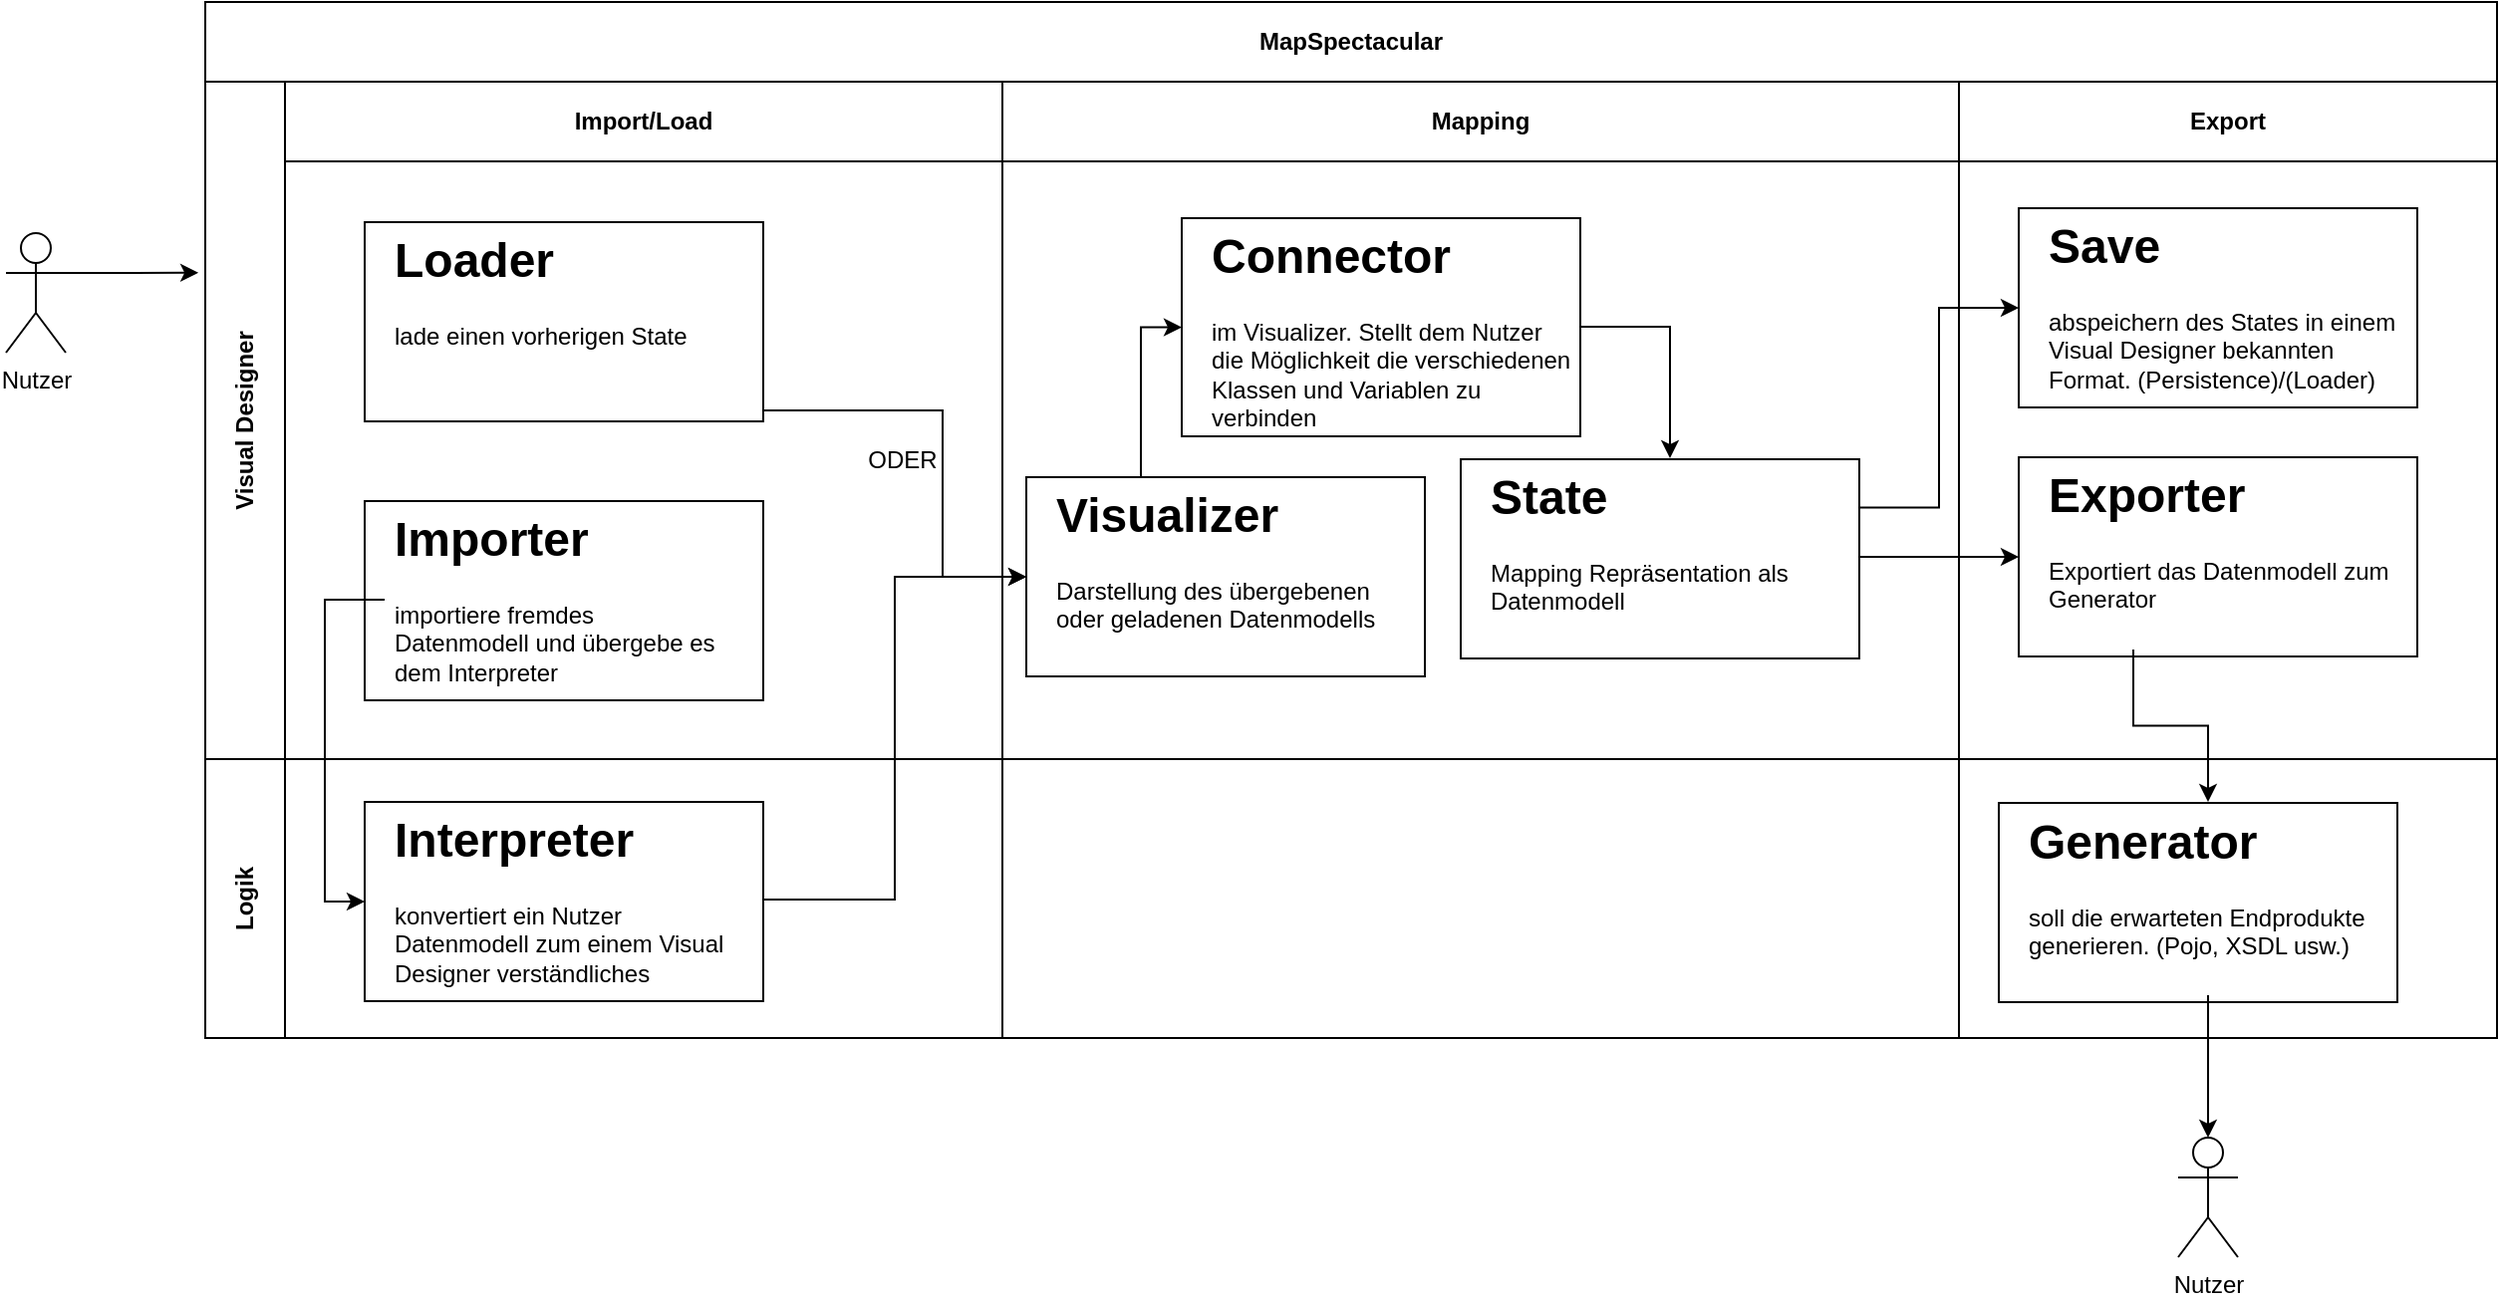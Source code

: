 <mxfile version="13.5.5" type="github">
  <diagram id="kgpKYQtTHZ0yAKxKKP6v" name="Page-1">
    <mxGraphModel dx="3102" dy="1082" grid="1" gridSize="10" guides="1" tooltips="1" connect="1" arrows="1" fold="1" page="1" pageScale="1" pageWidth="1100" pageHeight="850" math="0" shadow="0">
      <root>
        <mxCell id="0" />
        <mxCell id="1" parent="0" />
        <mxCell id="3nuBFxr9cyL0pnOWT2aG-1" value="MapSpectacular" style="shape=table;childLayout=tableLayout;rowLines=0;columnLines=0;startSize=40;html=1;whiteSpace=wrap;collapsible=0;recursiveResize=0;expand=0;fontStyle=1" parent="1" vertex="1">
          <mxGeometry x="-520" y="160" width="1150" height="520" as="geometry" />
        </mxCell>
        <mxCell id="3nuBFxr9cyL0pnOWT2aG-3" value="Visual Designer" style="swimlane;horizontal=0;points=[[0,0.5],[1,0.5]];portConstraint=eastwest;startSize=40;html=1;whiteSpace=wrap;collapsible=0;recursiveResize=0;expand=0;" parent="3nuBFxr9cyL0pnOWT2aG-1" vertex="1">
          <mxGeometry y="40" width="1150" height="340" as="geometry" />
        </mxCell>
        <mxCell id="3nuBFxr9cyL0pnOWT2aG-4" value="Import/Load" style="swimlane;connectable=0;startSize=40;html=1;whiteSpace=wrap;collapsible=0;recursiveResize=0;expand=0;" parent="3nuBFxr9cyL0pnOWT2aG-3" vertex="1">
          <mxGeometry x="40" width="360" height="340" as="geometry" />
        </mxCell>
        <mxCell id="3-C-TOEogMpMSnslZLVv-11" value="" style="rounded=0;whiteSpace=wrap;html=1;" vertex="1" parent="3nuBFxr9cyL0pnOWT2aG-4">
          <mxGeometry x="40" y="210.5" width="200" height="100" as="geometry" />
        </mxCell>
        <mxCell id="3-C-TOEogMpMSnslZLVv-13" value="" style="rounded=0;whiteSpace=wrap;html=1;" vertex="1" parent="3nuBFxr9cyL0pnOWT2aG-4">
          <mxGeometry x="40" y="70.5" width="200" height="100" as="geometry" />
        </mxCell>
        <mxCell id="3-C-TOEogMpMSnslZLVv-18" style="edgeStyle=orthogonalEdgeStyle;rounded=0;orthogonalLoop=1;jettySize=auto;html=1;exitX=0.5;exitY=1;exitDx=0;exitDy=0;" edge="1" parent="3nuBFxr9cyL0pnOWT2aG-4">
          <mxGeometry relative="1" as="geometry">
            <mxPoint x="140" y="50" as="sourcePoint" />
            <mxPoint x="140" y="50" as="targetPoint" />
          </mxGeometry>
        </mxCell>
        <mxCell id="3-C-TOEogMpMSnslZLVv-12" value="&lt;h1&gt;Importer&lt;/h1&gt;&lt;p&gt;importiere fremdes Datenmodell&amp;nbsp;&lt;span&gt;und übergebe es dem Interpreter&lt;/span&gt;&lt;/p&gt;" style="text;html=1;strokeColor=none;fillColor=none;spacing=5;spacingTop=-20;whiteSpace=wrap;overflow=hidden;rounded=0;" vertex="1" parent="3nuBFxr9cyL0pnOWT2aG-4">
          <mxGeometry x="50" y="210" width="190" height="100" as="geometry" />
        </mxCell>
        <mxCell id="3-C-TOEogMpMSnslZLVv-24" value="ODER" style="text;html=1;strokeColor=none;fillColor=none;align=center;verticalAlign=middle;whiteSpace=wrap;rounded=0;" vertex="1" parent="3nuBFxr9cyL0pnOWT2aG-4">
          <mxGeometry x="290" y="180" width="40" height="20" as="geometry" />
        </mxCell>
        <mxCell id="3-C-TOEogMpMSnslZLVv-14" value="&lt;h1&gt;Loader&lt;/h1&gt;&lt;p&gt;lade einen vorherigen State&lt;/p&gt;" style="text;html=1;strokeColor=none;fillColor=none;spacing=5;spacingTop=-20;whiteSpace=wrap;overflow=hidden;rounded=0;" vertex="1" parent="3nuBFxr9cyL0pnOWT2aG-4">
          <mxGeometry x="50" y="70" width="190" height="90" as="geometry" />
        </mxCell>
        <mxCell id="3nuBFxr9cyL0pnOWT2aG-8" value="Mapping" style="swimlane;connectable=0;startSize=40;html=1;whiteSpace=wrap;collapsible=0;recursiveResize=0;expand=0;" parent="3nuBFxr9cyL0pnOWT2aG-3" vertex="1">
          <mxGeometry x="400" width="480" height="340" as="geometry" />
        </mxCell>
        <mxCell id="3-C-TOEogMpMSnslZLVv-19" value="" style="rounded=0;whiteSpace=wrap;html=1;" vertex="1" parent="3nuBFxr9cyL0pnOWT2aG-8">
          <mxGeometry x="12" y="198.5" width="200" height="100" as="geometry" />
        </mxCell>
        <mxCell id="3-C-TOEogMpMSnslZLVv-31" style="edgeStyle=orthogonalEdgeStyle;rounded=0;orthogonalLoop=1;jettySize=auto;html=1;exitX=0.25;exitY=0;exitDx=0;exitDy=0;entryX=0;entryY=0.5;entryDx=0;entryDy=0;" edge="1" parent="3nuBFxr9cyL0pnOWT2aG-8" source="3-C-TOEogMpMSnslZLVv-20" target="3-C-TOEogMpMSnslZLVv-29">
          <mxGeometry relative="1" as="geometry" />
        </mxCell>
        <mxCell id="3-C-TOEogMpMSnslZLVv-20" value="&lt;h1&gt;Visualizer&lt;/h1&gt;&lt;p&gt;Darstellung des übergebenen oder geladenen Datenmodells&lt;/p&gt;" style="text;html=1;strokeColor=none;fillColor=none;spacing=5;spacingTop=-20;whiteSpace=wrap;overflow=hidden;rounded=0;" vertex="1" parent="3nuBFxr9cyL0pnOWT2aG-8">
          <mxGeometry x="22" y="198" width="190" height="90" as="geometry" />
        </mxCell>
        <mxCell id="3-C-TOEogMpMSnslZLVv-29" value="" style="rounded=0;whiteSpace=wrap;html=1;" vertex="1" parent="3nuBFxr9cyL0pnOWT2aG-8">
          <mxGeometry x="90" y="68.5" width="200" height="109.5" as="geometry" />
        </mxCell>
        <mxCell id="3-C-TOEogMpMSnslZLVv-34" style="edgeStyle=orthogonalEdgeStyle;rounded=0;orthogonalLoop=1;jettySize=auto;html=1;exitX=1;exitY=0.5;exitDx=0;exitDy=0;entryX=0.5;entryY=0;entryDx=0;entryDy=0;" edge="1" parent="3nuBFxr9cyL0pnOWT2aG-8" source="3-C-TOEogMpMSnslZLVv-30" target="3-C-TOEogMpMSnslZLVv-33">
          <mxGeometry relative="1" as="geometry" />
        </mxCell>
        <mxCell id="3-C-TOEogMpMSnslZLVv-30" value="&lt;h1&gt;Connector&lt;/h1&gt;&lt;p&gt;im Visualizer. Stellt dem Nutzer die Möglichkeit die verschiedenen Klassen und Variablen zu verbinden&lt;/p&gt;" style="text;html=1;strokeColor=none;fillColor=none;spacing=5;spacingTop=-20;whiteSpace=wrap;overflow=hidden;rounded=0;" vertex="1" parent="3nuBFxr9cyL0pnOWT2aG-8">
          <mxGeometry x="100" y="68" width="190" height="110" as="geometry" />
        </mxCell>
        <mxCell id="3-C-TOEogMpMSnslZLVv-32" value="" style="rounded=0;whiteSpace=wrap;html=1;" vertex="1" parent="3nuBFxr9cyL0pnOWT2aG-8">
          <mxGeometry x="230" y="189.5" width="200" height="100" as="geometry" />
        </mxCell>
        <mxCell id="3-C-TOEogMpMSnslZLVv-33" value="&lt;h1&gt;State&lt;/h1&gt;&lt;p&gt;Mapping Repräsentation als Datenmodell&lt;/p&gt;" style="text;html=1;strokeColor=none;fillColor=none;spacing=5;spacingTop=-20;whiteSpace=wrap;overflow=hidden;rounded=0;" vertex="1" parent="3nuBFxr9cyL0pnOWT2aG-8">
          <mxGeometry x="240" y="189" width="190" height="99" as="geometry" />
        </mxCell>
        <mxCell id="3nuBFxr9cyL0pnOWT2aG-11" value="Export" style="swimlane;connectable=0;startSize=40;html=1;whiteSpace=wrap;collapsible=0;recursiveResize=0;expand=0;" parent="3nuBFxr9cyL0pnOWT2aG-3" vertex="1">
          <mxGeometry x="880" width="270" height="340" as="geometry" />
        </mxCell>
        <mxCell id="3-C-TOEogMpMSnslZLVv-39" value="" style="rounded=0;whiteSpace=wrap;html=1;" vertex="1" parent="3nuBFxr9cyL0pnOWT2aG-11">
          <mxGeometry x="30" y="188.5" width="200" height="100" as="geometry" />
        </mxCell>
        <mxCell id="3-C-TOEogMpMSnslZLVv-37" value="" style="rounded=0;whiteSpace=wrap;html=1;" vertex="1" parent="3nuBFxr9cyL0pnOWT2aG-11">
          <mxGeometry x="30" y="63.5" width="200" height="100" as="geometry" />
        </mxCell>
        <mxCell id="3-C-TOEogMpMSnslZLVv-38" value="&lt;h1&gt;Save&lt;/h1&gt;&lt;p&gt;abspeichern des States in einem Visual Designer bekannten Format. (Persistence)/(Loader)&lt;/p&gt;" style="text;html=1;strokeColor=none;fillColor=none;spacing=5;spacingTop=-20;whiteSpace=wrap;overflow=hidden;rounded=0;" vertex="1" parent="3nuBFxr9cyL0pnOWT2aG-11">
          <mxGeometry x="40" y="63" width="190" height="97" as="geometry" />
        </mxCell>
        <mxCell id="3-C-TOEogMpMSnslZLVv-40" value="&lt;h1&gt;Exporter&lt;/h1&gt;&lt;p&gt;Exportiert das Datenmodell zum Generator&lt;/p&gt;" style="text;html=1;strokeColor=none;fillColor=none;spacing=5;spacingTop=-20;whiteSpace=wrap;overflow=hidden;rounded=0;" vertex="1" parent="3nuBFxr9cyL0pnOWT2aG-11">
          <mxGeometry x="40" y="188" width="190" height="97" as="geometry" />
        </mxCell>
        <mxCell id="3-C-TOEogMpMSnslZLVv-36" style="edgeStyle=orthogonalEdgeStyle;rounded=0;orthogonalLoop=1;jettySize=auto;html=1;exitX=1;exitY=0.5;exitDx=0;exitDy=0;entryX=0;entryY=0.5;entryDx=0;entryDy=0;" edge="1" parent="3nuBFxr9cyL0pnOWT2aG-3" source="3-C-TOEogMpMSnslZLVv-14" target="3-C-TOEogMpMSnslZLVv-19">
          <mxGeometry relative="1" as="geometry">
            <Array as="points">
              <mxPoint x="370" y="165" />
              <mxPoint x="370" y="249" />
            </Array>
          </mxGeometry>
        </mxCell>
        <mxCell id="3-C-TOEogMpMSnslZLVv-41" style="edgeStyle=orthogonalEdgeStyle;rounded=0;orthogonalLoop=1;jettySize=auto;html=1;exitX=1;exitY=0.25;exitDx=0;exitDy=0;entryX=0;entryY=0.5;entryDx=0;entryDy=0;" edge="1" parent="3nuBFxr9cyL0pnOWT2aG-3" source="3-C-TOEogMpMSnslZLVv-33" target="3-C-TOEogMpMSnslZLVv-37">
          <mxGeometry relative="1" as="geometry" />
        </mxCell>
        <mxCell id="3-C-TOEogMpMSnslZLVv-42" style="edgeStyle=orthogonalEdgeStyle;rounded=0;orthogonalLoop=1;jettySize=auto;html=1;exitX=1;exitY=0.5;exitDx=0;exitDy=0;entryX=0;entryY=0.5;entryDx=0;entryDy=0;" edge="1" parent="3nuBFxr9cyL0pnOWT2aG-3" source="3-C-TOEogMpMSnslZLVv-33" target="3-C-TOEogMpMSnslZLVv-39">
          <mxGeometry relative="1" as="geometry" />
        </mxCell>
        <mxCell id="3nuBFxr9cyL0pnOWT2aG-15" value="Logik" style="swimlane;horizontal=0;points=[[0,0.5],[1,0.5]];portConstraint=eastwest;startSize=40;html=1;whiteSpace=wrap;collapsible=0;recursiveResize=0;expand=0;" parent="3nuBFxr9cyL0pnOWT2aG-1" vertex="1">
          <mxGeometry y="380" width="1150" height="140" as="geometry" />
        </mxCell>
        <mxCell id="3nuBFxr9cyL0pnOWT2aG-16" value="" style="swimlane;connectable=0;startSize=0;html=1;whiteSpace=wrap;collapsible=0;recursiveResize=0;expand=0;" parent="3nuBFxr9cyL0pnOWT2aG-15" vertex="1">
          <mxGeometry x="40" width="360" height="140" as="geometry" />
        </mxCell>
        <mxCell id="3-C-TOEogMpMSnslZLVv-15" value="" style="rounded=0;whiteSpace=wrap;html=1;" vertex="1" parent="3nuBFxr9cyL0pnOWT2aG-16">
          <mxGeometry x="40" y="21.5" width="200" height="100" as="geometry" />
        </mxCell>
        <mxCell id="3-C-TOEogMpMSnslZLVv-16" value="&lt;h1&gt;Interpreter&lt;/h1&gt;&lt;p&gt;konvertiert ein Nutzer Datenmodell zum einem Visual Designer verständliches&lt;/p&gt;" style="text;html=1;strokeColor=none;fillColor=none;spacing=5;spacingTop=-20;whiteSpace=wrap;overflow=hidden;rounded=0;" vertex="1" parent="3nuBFxr9cyL0pnOWT2aG-16">
          <mxGeometry x="50" y="21" width="190" height="99" as="geometry" />
        </mxCell>
        <mxCell id="3nuBFxr9cyL0pnOWT2aG-18" value="" style="swimlane;connectable=0;startSize=0;html=1;whiteSpace=wrap;collapsible=0;recursiveResize=0;expand=0;" parent="3nuBFxr9cyL0pnOWT2aG-15" vertex="1">
          <mxGeometry x="400" width="480" height="140" as="geometry" />
        </mxCell>
        <mxCell id="3nuBFxr9cyL0pnOWT2aG-23" value="" style="swimlane;connectable=0;startSize=0;html=1;whiteSpace=wrap;collapsible=0;recursiveResize=0;expand=0;" parent="3nuBFxr9cyL0pnOWT2aG-15" vertex="1">
          <mxGeometry x="880" width="270" height="140" as="geometry" />
        </mxCell>
        <mxCell id="3-C-TOEogMpMSnslZLVv-43" value="" style="rounded=0;whiteSpace=wrap;html=1;" vertex="1" parent="3nuBFxr9cyL0pnOWT2aG-23">
          <mxGeometry x="20" y="22" width="200" height="100" as="geometry" />
        </mxCell>
        <mxCell id="3-C-TOEogMpMSnslZLVv-44" value="&lt;h1&gt;Generator&lt;/h1&gt;&lt;p&gt;soll die erwarteten Endprodukte generieren. (Pojo, XSDL usw.)&lt;/p&gt;" style="text;html=1;strokeColor=none;fillColor=none;spacing=5;spacingTop=-20;whiteSpace=wrap;overflow=hidden;rounded=0;" vertex="1" parent="3nuBFxr9cyL0pnOWT2aG-23">
          <mxGeometry x="30" y="21.5" width="190" height="97" as="geometry" />
        </mxCell>
        <mxCell id="3-C-TOEogMpMSnslZLVv-17" style="edgeStyle=orthogonalEdgeStyle;rounded=0;orthogonalLoop=1;jettySize=auto;html=1;exitX=0;exitY=0.5;exitDx=0;exitDy=0;entryX=0;entryY=0.5;entryDx=0;entryDy=0;" edge="1" parent="3nuBFxr9cyL0pnOWT2aG-1" source="3-C-TOEogMpMSnslZLVv-12" target="3-C-TOEogMpMSnslZLVv-15">
          <mxGeometry relative="1" as="geometry" />
        </mxCell>
        <mxCell id="3-C-TOEogMpMSnslZLVv-35" style="edgeStyle=orthogonalEdgeStyle;rounded=0;orthogonalLoop=1;jettySize=auto;html=1;exitX=1;exitY=0.5;exitDx=0;exitDy=0;entryX=0;entryY=0.5;entryDx=0;entryDy=0;" edge="1" parent="3nuBFxr9cyL0pnOWT2aG-1" source="3-C-TOEogMpMSnslZLVv-16" target="3-C-TOEogMpMSnslZLVv-19">
          <mxGeometry relative="1" as="geometry" />
        </mxCell>
        <mxCell id="3-C-TOEogMpMSnslZLVv-45" style="edgeStyle=orthogonalEdgeStyle;rounded=0;orthogonalLoop=1;jettySize=auto;html=1;exitX=0.25;exitY=1;exitDx=0;exitDy=0;entryX=0.5;entryY=0;entryDx=0;entryDy=0;" edge="1" parent="3nuBFxr9cyL0pnOWT2aG-1" source="3-C-TOEogMpMSnslZLVv-40" target="3-C-TOEogMpMSnslZLVv-44">
          <mxGeometry relative="1" as="geometry" />
        </mxCell>
        <mxCell id="3-C-TOEogMpMSnslZLVv-46" value="Nutzer" style="shape=umlActor;verticalLabelPosition=bottom;verticalAlign=top;html=1;outlineConnect=0;" vertex="1" parent="1">
          <mxGeometry x="470" y="730" width="30" height="60" as="geometry" />
        </mxCell>
        <mxCell id="3-C-TOEogMpMSnslZLVv-47" style="edgeStyle=orthogonalEdgeStyle;rounded=0;orthogonalLoop=1;jettySize=auto;html=1;exitX=0.5;exitY=1;exitDx=0;exitDy=0;" edge="1" parent="1" source="3-C-TOEogMpMSnslZLVv-44" target="3-C-TOEogMpMSnslZLVv-46">
          <mxGeometry relative="1" as="geometry" />
        </mxCell>
        <mxCell id="3-C-TOEogMpMSnslZLVv-49" style="edgeStyle=orthogonalEdgeStyle;rounded=0;orthogonalLoop=1;jettySize=auto;html=1;exitX=1;exitY=0.333;exitDx=0;exitDy=0;exitPerimeter=0;entryX=-0.003;entryY=0.282;entryDx=0;entryDy=0;entryPerimeter=0;" edge="1" parent="1" source="3-C-TOEogMpMSnslZLVv-48" target="3nuBFxr9cyL0pnOWT2aG-3">
          <mxGeometry relative="1" as="geometry" />
        </mxCell>
        <mxCell id="3-C-TOEogMpMSnslZLVv-48" value="Nutzer" style="shape=umlActor;verticalLabelPosition=bottom;verticalAlign=top;html=1;outlineConnect=0;" vertex="1" parent="1">
          <mxGeometry x="-620" y="276" width="30" height="60" as="geometry" />
        </mxCell>
      </root>
    </mxGraphModel>
  </diagram>
</mxfile>
